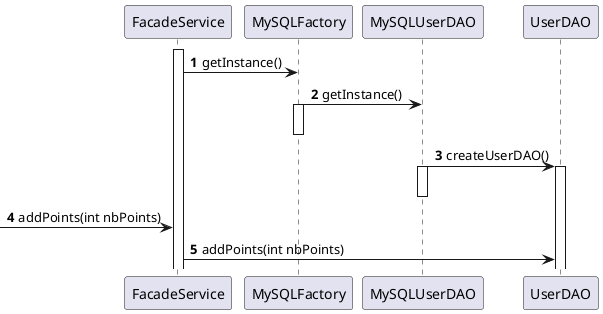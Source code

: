 @startuml
autonumber


activate FacadeService
FacadeService -> MySQLFactory : getInstance()
MySQLFactory -> MySQLUserDAO : getInstance()
activate MySQLFactory
deactivate MySQLFactory
MySQLUserDAO -> UserDAO : createUserDAO()
activate MySQLUserDAO
deactivate MySQLUserDAO
activate UserDAO
 -> FacadeService : addPoints(int nbPoints)
FacadeService -> UserDAO : addPoints(int nbPoints)
@enduml